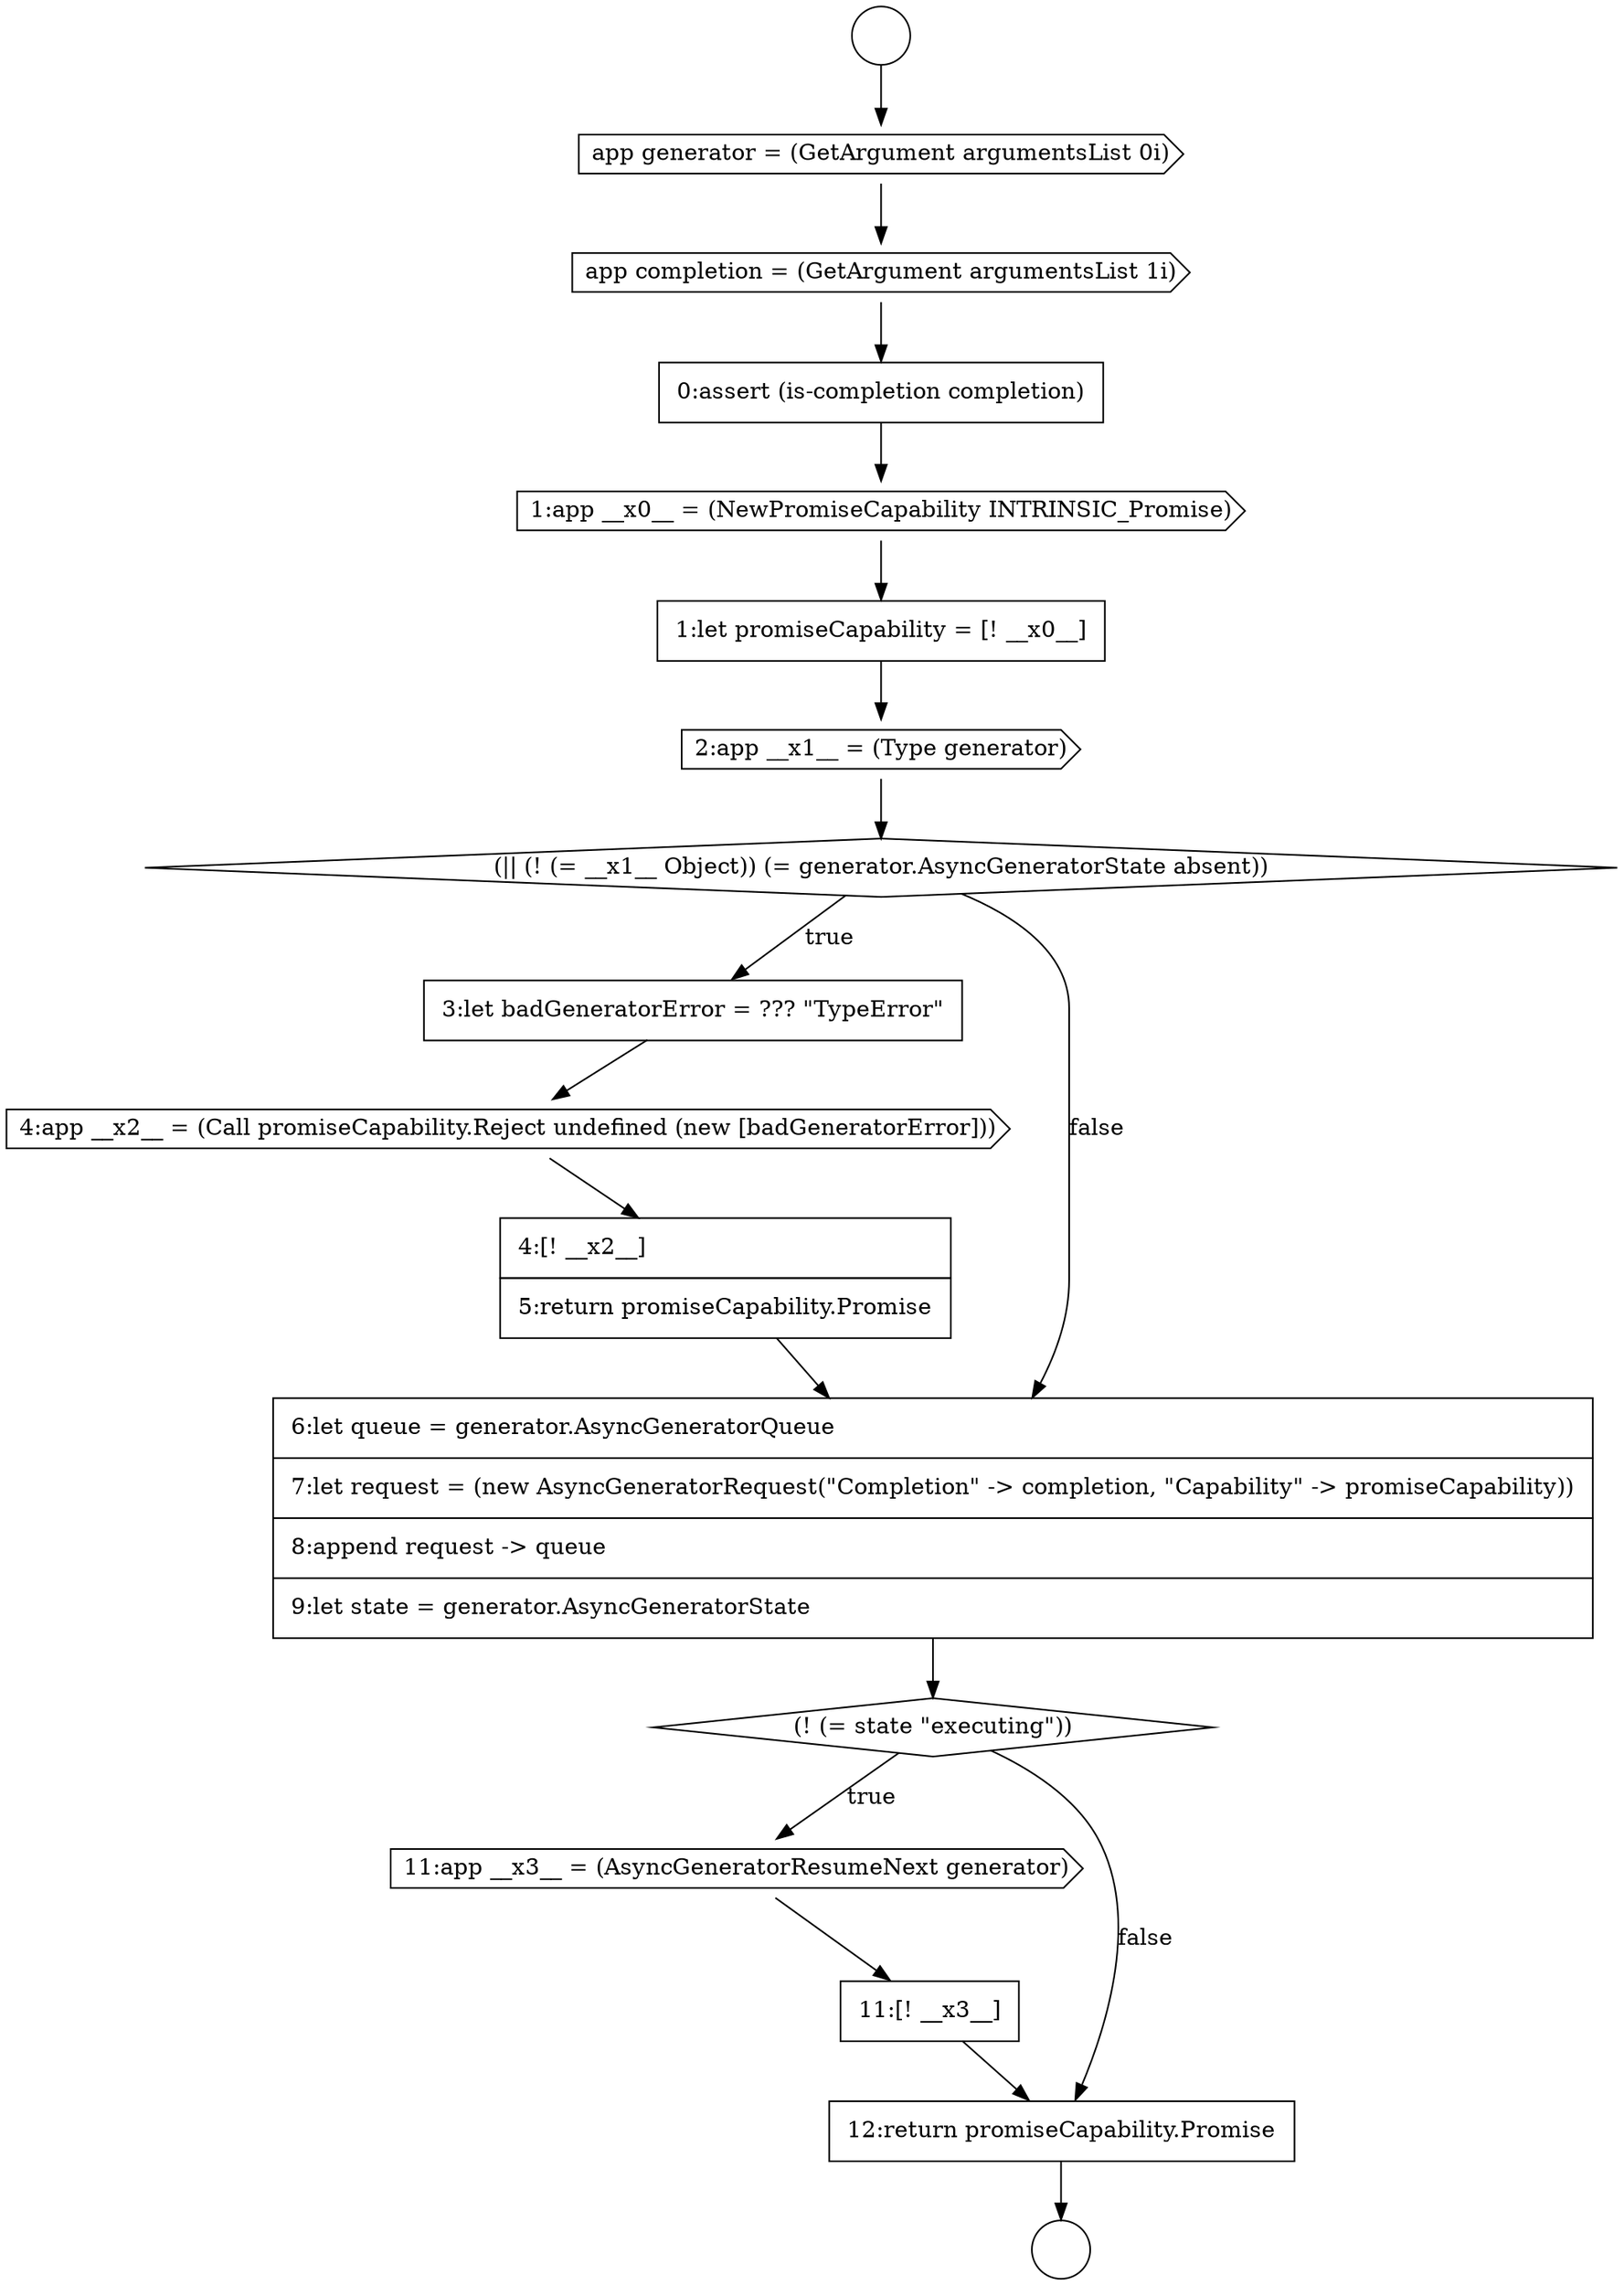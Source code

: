 digraph {
  node17143 [shape=none, margin=0, label=<<font color="black">
    <table border="0" cellborder="1" cellspacing="0" cellpadding="10">
      <tr><td align="left">4:[! __x2__]</td></tr>
      <tr><td align="left">5:return promiseCapability.Promise</td></tr>
    </table>
  </font>> color="black" fillcolor="white" style=filled]
  node17132 [shape=circle label=" " color="black" fillcolor="white" style=filled]
  node17136 [shape=none, margin=0, label=<<font color="black">
    <table border="0" cellborder="1" cellspacing="0" cellpadding="10">
      <tr><td align="left">0:assert (is-completion completion)</td></tr>
    </table>
  </font>> color="black" fillcolor="white" style=filled]
  node17139 [shape=cds, label=<<font color="black">2:app __x1__ = (Type generator)</font>> color="black" fillcolor="white" style=filled]
  node17146 [shape=cds, label=<<font color="black">11:app __x3__ = (AsyncGeneratorResumeNext generator)</font>> color="black" fillcolor="white" style=filled]
  node17142 [shape=cds, label=<<font color="black">4:app __x2__ = (Call promiseCapability.Reject undefined (new [badGeneratorError]))</font>> color="black" fillcolor="white" style=filled]
  node17133 [shape=circle label=" " color="black" fillcolor="white" style=filled]
  node17138 [shape=none, margin=0, label=<<font color="black">
    <table border="0" cellborder="1" cellspacing="0" cellpadding="10">
      <tr><td align="left">1:let promiseCapability = [! __x0__]</td></tr>
    </table>
  </font>> color="black" fillcolor="white" style=filled]
  node17141 [shape=none, margin=0, label=<<font color="black">
    <table border="0" cellborder="1" cellspacing="0" cellpadding="10">
      <tr><td align="left">3:let badGeneratorError = ??? &quot;TypeError&quot;</td></tr>
    </table>
  </font>> color="black" fillcolor="white" style=filled]
  node17137 [shape=cds, label=<<font color="black">1:app __x0__ = (NewPromiseCapability INTRINSIC_Promise)</font>> color="black" fillcolor="white" style=filled]
  node17147 [shape=none, margin=0, label=<<font color="black">
    <table border="0" cellborder="1" cellspacing="0" cellpadding="10">
      <tr><td align="left">11:[! __x3__]</td></tr>
    </table>
  </font>> color="black" fillcolor="white" style=filled]
  node17148 [shape=none, margin=0, label=<<font color="black">
    <table border="0" cellborder="1" cellspacing="0" cellpadding="10">
      <tr><td align="left">12:return promiseCapability.Promise</td></tr>
    </table>
  </font>> color="black" fillcolor="white" style=filled]
  node17140 [shape=diamond, label=<<font color="black">(|| (! (= __x1__ Object)) (= generator.AsyncGeneratorState absent))</font>> color="black" fillcolor="white" style=filled]
  node17135 [shape=cds, label=<<font color="black">app completion = (GetArgument argumentsList 1i)</font>> color="black" fillcolor="white" style=filled]
  node17145 [shape=diamond, label=<<font color="black">(! (= state &quot;executing&quot;))</font>> color="black" fillcolor="white" style=filled]
  node17144 [shape=none, margin=0, label=<<font color="black">
    <table border="0" cellborder="1" cellspacing="0" cellpadding="10">
      <tr><td align="left">6:let queue = generator.AsyncGeneratorQueue</td></tr>
      <tr><td align="left">7:let request = (new AsyncGeneratorRequest(&quot;Completion&quot; -&gt; completion, &quot;Capability&quot; -&gt; promiseCapability))</td></tr>
      <tr><td align="left">8:append request -&gt; queue</td></tr>
      <tr><td align="left">9:let state = generator.AsyncGeneratorState</td></tr>
    </table>
  </font>> color="black" fillcolor="white" style=filled]
  node17134 [shape=cds, label=<<font color="black">app generator = (GetArgument argumentsList 0i)</font>> color="black" fillcolor="white" style=filled]
  node17147 -> node17148 [ color="black"]
  node17139 -> node17140 [ color="black"]
  node17145 -> node17146 [label=<<font color="black">true</font>> color="black"]
  node17145 -> node17148 [label=<<font color="black">false</font>> color="black"]
  node17135 -> node17136 [ color="black"]
  node17132 -> node17134 [ color="black"]
  node17144 -> node17145 [ color="black"]
  node17146 -> node17147 [ color="black"]
  node17141 -> node17142 [ color="black"]
  node17140 -> node17141 [label=<<font color="black">true</font>> color="black"]
  node17140 -> node17144 [label=<<font color="black">false</font>> color="black"]
  node17136 -> node17137 [ color="black"]
  node17134 -> node17135 [ color="black"]
  node17138 -> node17139 [ color="black"]
  node17142 -> node17143 [ color="black"]
  node17148 -> node17133 [ color="black"]
  node17137 -> node17138 [ color="black"]
  node17143 -> node17144 [ color="black"]
}
